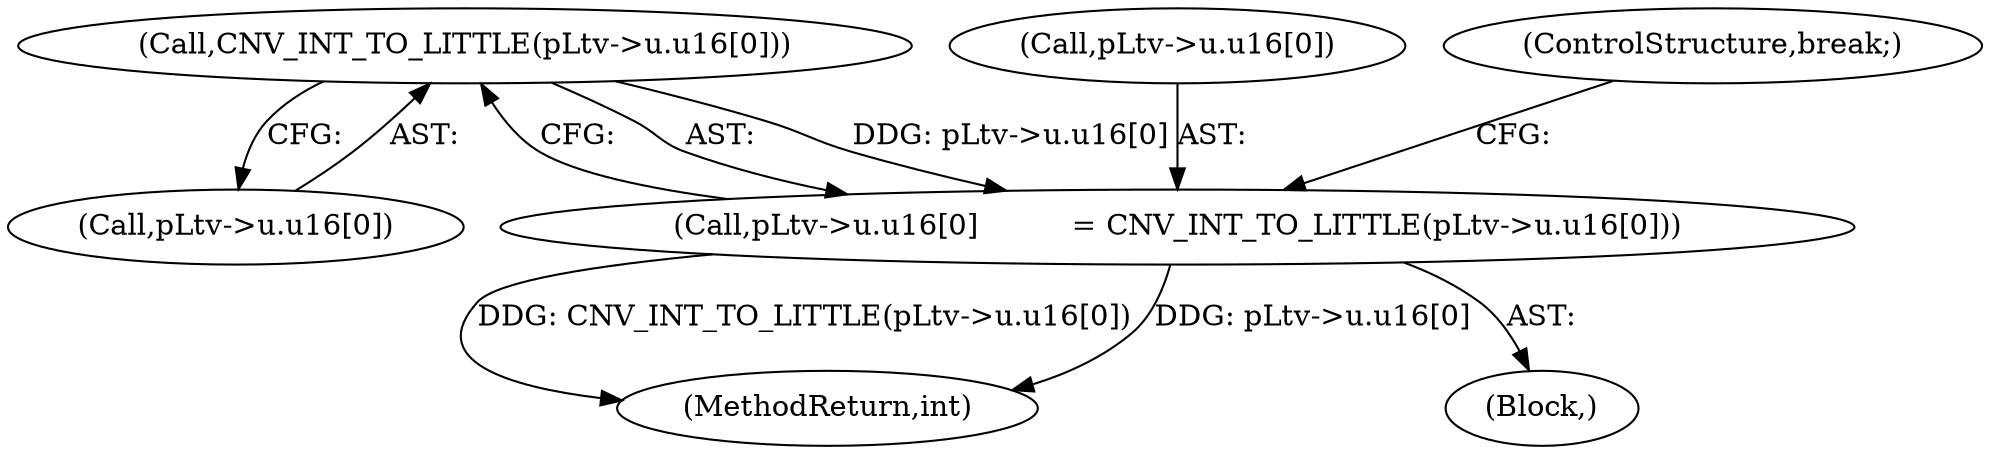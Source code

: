 digraph "0_linux_b5e2f339865fb443107e5b10603e53bbc92dc054_0@array" {
"1000610" [label="(Call,CNV_INT_TO_LITTLE(pLtv->u.u16[0]))"];
"1000602" [label="(Call,pLtv->u.u16[0]          = CNV_INT_TO_LITTLE(pLtv->u.u16[0]))"];
"1000610" [label="(Call,CNV_INT_TO_LITTLE(pLtv->u.u16[0]))"];
"1002520" [label="(MethodReturn,int)"];
"1000602" [label="(Call,pLtv->u.u16[0]          = CNV_INT_TO_LITTLE(pLtv->u.u16[0]))"];
"1000611" [label="(Call,pLtv->u.u16[0])"];
"1000412" [label="(Block,)"];
"1000603" [label="(Call,pLtv->u.u16[0])"];
"1000618" [label="(ControlStructure,break;)"];
"1000610" -> "1000602"  [label="AST: "];
"1000610" -> "1000611"  [label="CFG: "];
"1000611" -> "1000610"  [label="AST: "];
"1000602" -> "1000610"  [label="CFG: "];
"1000610" -> "1000602"  [label="DDG: pLtv->u.u16[0]"];
"1000602" -> "1000412"  [label="AST: "];
"1000603" -> "1000602"  [label="AST: "];
"1000618" -> "1000602"  [label="CFG: "];
"1000602" -> "1002520"  [label="DDG: CNV_INT_TO_LITTLE(pLtv->u.u16[0])"];
"1000602" -> "1002520"  [label="DDG: pLtv->u.u16[0]"];
}
